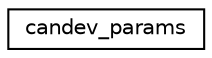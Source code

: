 digraph "Graphical Class Hierarchy"
{
 // LATEX_PDF_SIZE
  edge [fontname="Helvetica",fontsize="10",labelfontname="Helvetica",labelfontsize="10"];
  node [fontname="Helvetica",fontsize="10",shape=record];
  rankdir="LR";
  Node0 [label="candev_params",height=0.2,width=0.4,color="black", fillcolor="white", style="filled",URL="$structcandev__params.html",tooltip="Parameters to initialize a candev."];
}
